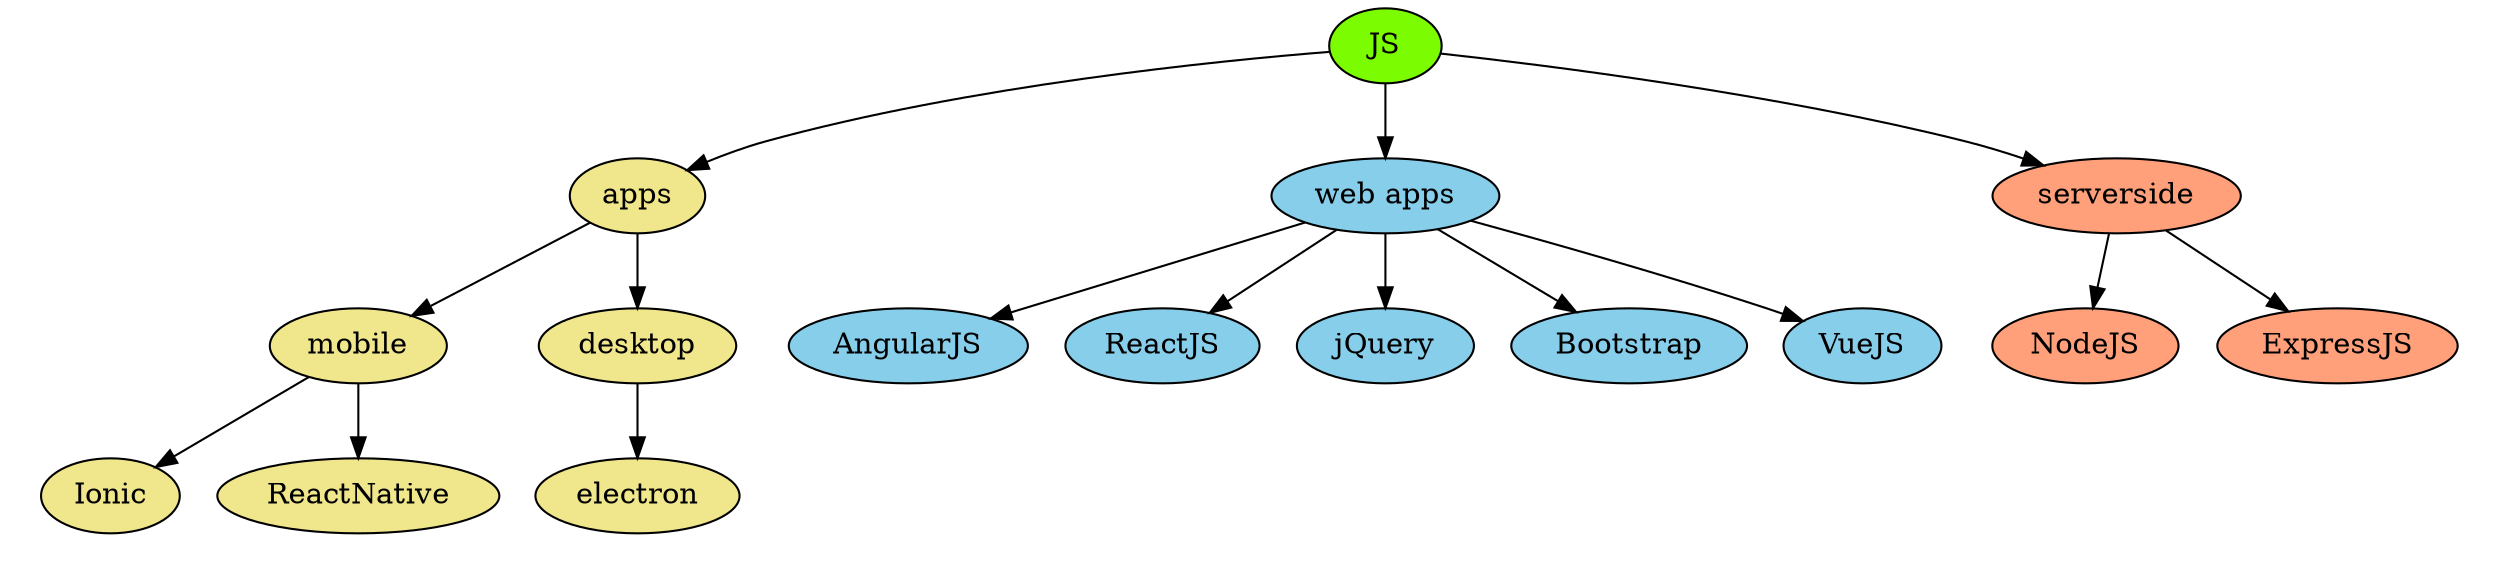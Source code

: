 digraph G {
    JS[style=filled, fillcolor=lawngreen];

    subgraph cluster_apps{
        node[style=filled, fillcolor=khaki];
        peripheries=0;
        apps -> mobile;
        mobile -> Ionic;
        mobile -> ReactNative;
        apps -> desktop -> electron;
    }
    
    subgraph cluster_webapps{
        node[style=filled, fillcolor=skyblue];
        peripheries=0;
        webapps[label="web apps"];
        AngularJS, ReactJS, jQuery, Bootstrap;
        webapps -> AngularJS;
        webapps -> ReactJS;
        webapps -> VueJS;
        webapps -> jQuery;
        webapps -> Bootstrap;
    }
    
    subgraph cluster_serverside{
        node[style=filled, fillcolor=lightsalmon]
        peripheries=0;
        serverside -> NodeJS;
        serverside -> ExpressJS;
        
    }
    
    JS -> apps;
    JS -> webapps;
    JS -> serverside;
}
